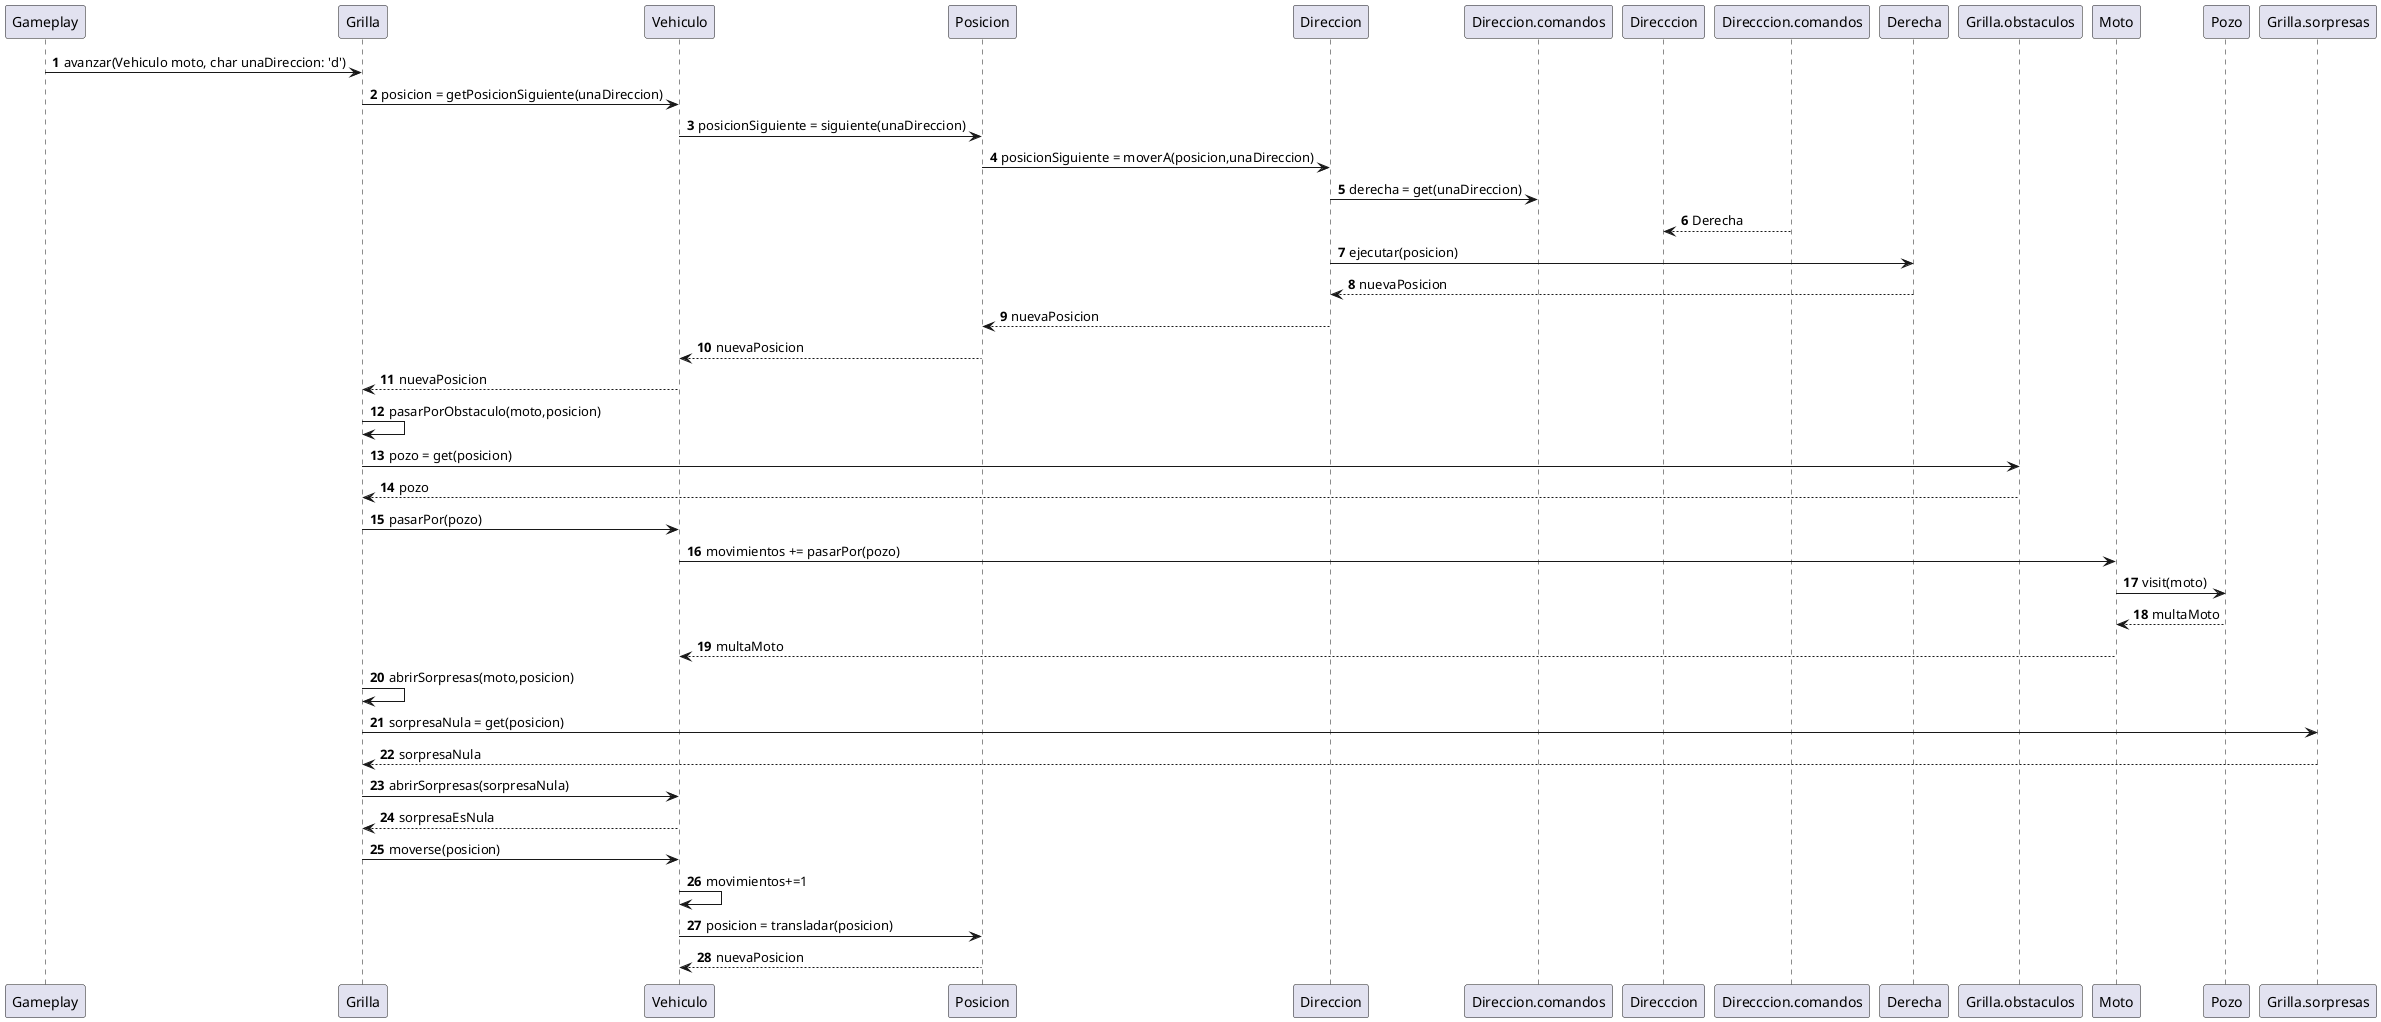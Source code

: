 @startuml
'https://plantuml.com/sequence-diagram

autonumber

Gameplay -> Grilla: avanzar(Vehiculo moto, char unaDireccion: 'd')
Grilla-> Vehiculo:posicion = getPosicionSiguiente(unaDireccion)
Vehiculo ->Posicion: posicionSiguiente = siguiente(unaDireccion)
Posicion -> Direccion:posicionSiguiente = moverA(posicion,unaDireccion)
Direccion-> Direccion.comandos: derecha = get(unaDireccion)
Direcccion <-- Direcccion.comandos:Derecha
Direccion -> Derecha :ejecutar(posicion)
Direccion <-- Derecha: nuevaPosicion
Posicion <-- Direccion: nuevaPosicion
Vehiculo <-- Posicion: nuevaPosicion
Grilla <-- Vehiculo: nuevaPosicion
Grilla -> Grilla: pasarPorObstaculo(moto,posicion)
Grilla -> Grilla.obstaculos: pozo = get(posicion)
Grilla <-- Grilla.obstaculos: pozo
Grilla-> Vehiculo: pasarPor(pozo)
Vehiculo -> Moto: movimientos += pasarPor(pozo)
Moto-> Pozo: visit(moto)
Moto <--Pozo: multaMoto
Moto --> Vehiculo: multaMoto
Grilla -> Grilla: abrirSorpresas(moto,posicion)
Grilla-> Grilla.sorpresas: sorpresaNula = get(posicion)
Grilla <-- Grilla.sorpresas:sorpresaNula
Grilla->Vehiculo:abrirSorpresas(sorpresaNula)
Grilla <-- Vehiculo: sorpresaEsNula
Grilla-> Vehiculo:moverse(posicion)
Vehiculo->Vehiculo: movimientos+=1
Vehiculo->Posicion: posicion = transladar(posicion)
Vehiculo<--Posicion: nuevaPosicion
@enduml